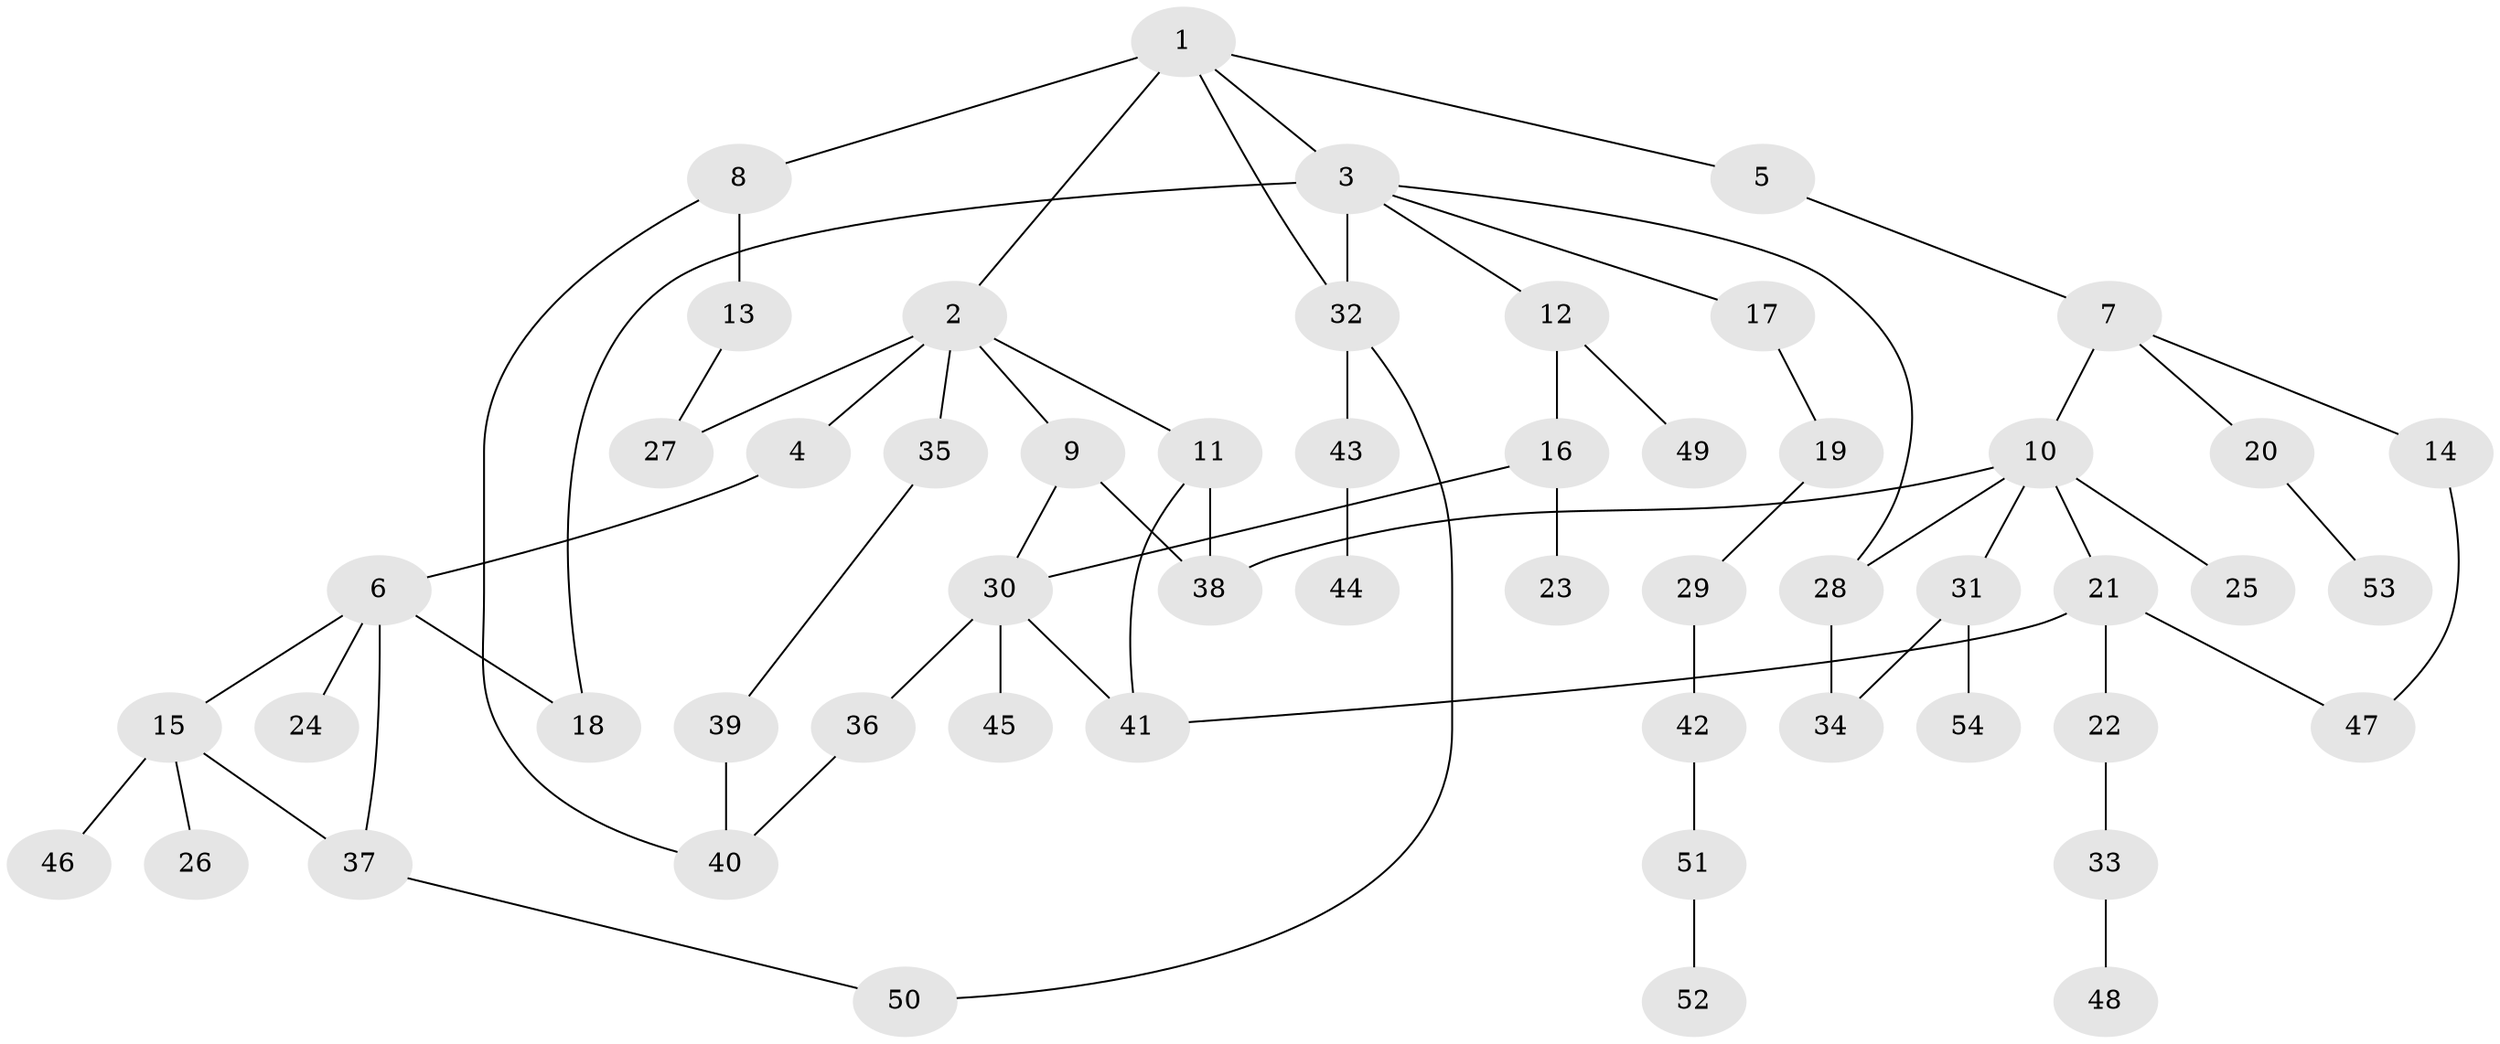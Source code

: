 // original degree distribution, {4: 0.09615384615384616, 5: 0.038461538461538464, 6: 0.038461538461538464, 3: 0.14423076923076922, 2: 0.36538461538461536, 1: 0.3173076923076923}
// Generated by graph-tools (version 1.1) at 2025/34/03/09/25 02:34:00]
// undirected, 54 vertices, 68 edges
graph export_dot {
graph [start="1"]
  node [color=gray90,style=filled];
  1;
  2;
  3;
  4;
  5;
  6;
  7;
  8;
  9;
  10;
  11;
  12;
  13;
  14;
  15;
  16;
  17;
  18;
  19;
  20;
  21;
  22;
  23;
  24;
  25;
  26;
  27;
  28;
  29;
  30;
  31;
  32;
  33;
  34;
  35;
  36;
  37;
  38;
  39;
  40;
  41;
  42;
  43;
  44;
  45;
  46;
  47;
  48;
  49;
  50;
  51;
  52;
  53;
  54;
  1 -- 2 [weight=1.0];
  1 -- 3 [weight=1.0];
  1 -- 5 [weight=1.0];
  1 -- 8 [weight=2.0];
  1 -- 32 [weight=1.0];
  2 -- 4 [weight=1.0];
  2 -- 9 [weight=1.0];
  2 -- 11 [weight=1.0];
  2 -- 27 [weight=1.0];
  2 -- 35 [weight=1.0];
  3 -- 12 [weight=1.0];
  3 -- 17 [weight=1.0];
  3 -- 18 [weight=2.0];
  3 -- 28 [weight=1.0];
  3 -- 32 [weight=1.0];
  4 -- 6 [weight=1.0];
  5 -- 7 [weight=1.0];
  6 -- 15 [weight=1.0];
  6 -- 18 [weight=1.0];
  6 -- 24 [weight=1.0];
  6 -- 37 [weight=1.0];
  7 -- 10 [weight=1.0];
  7 -- 14 [weight=1.0];
  7 -- 20 [weight=1.0];
  8 -- 13 [weight=3.0];
  8 -- 40 [weight=1.0];
  9 -- 30 [weight=1.0];
  9 -- 38 [weight=1.0];
  10 -- 21 [weight=1.0];
  10 -- 25 [weight=1.0];
  10 -- 28 [weight=1.0];
  10 -- 31 [weight=1.0];
  10 -- 38 [weight=2.0];
  11 -- 38 [weight=1.0];
  11 -- 41 [weight=1.0];
  12 -- 16 [weight=1.0];
  12 -- 49 [weight=1.0];
  13 -- 27 [weight=1.0];
  14 -- 47 [weight=1.0];
  15 -- 26 [weight=1.0];
  15 -- 37 [weight=2.0];
  15 -- 46 [weight=1.0];
  16 -- 23 [weight=1.0];
  16 -- 30 [weight=1.0];
  17 -- 19 [weight=1.0];
  19 -- 29 [weight=1.0];
  20 -- 53 [weight=1.0];
  21 -- 22 [weight=1.0];
  21 -- 41 [weight=1.0];
  21 -- 47 [weight=1.0];
  22 -- 33 [weight=1.0];
  28 -- 34 [weight=1.0];
  29 -- 42 [weight=2.0];
  30 -- 36 [weight=1.0];
  30 -- 41 [weight=1.0];
  30 -- 45 [weight=1.0];
  31 -- 34 [weight=1.0];
  31 -- 54 [weight=1.0];
  32 -- 43 [weight=1.0];
  32 -- 50 [weight=1.0];
  33 -- 48 [weight=1.0];
  35 -- 39 [weight=1.0];
  36 -- 40 [weight=1.0];
  37 -- 50 [weight=1.0];
  39 -- 40 [weight=1.0];
  42 -- 51 [weight=1.0];
  43 -- 44 [weight=1.0];
  51 -- 52 [weight=1.0];
}

